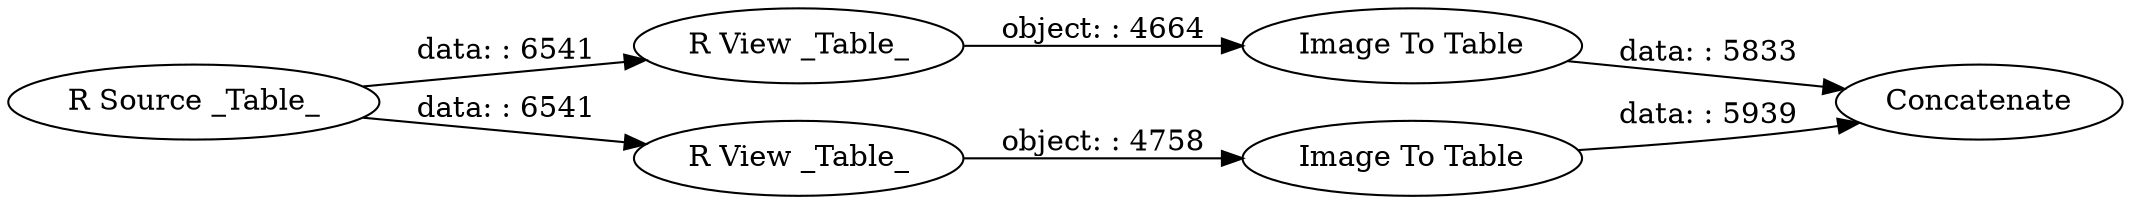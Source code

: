 digraph {
	"-5644343678089674256_44" [label="R Source _Table_"]
	"-5644343678089674256_47" [label="Image To Table"]
	"-5644343678089674256_49" [label=Concatenate]
	"-5644343678089674256_45" [label="R View _Table_"]
	"-5644343678089674256_46" [label="R View _Table_"]
	"-5644343678089674256_48" [label="Image To Table"]
	"-5644343678089674256_44" -> "-5644343678089674256_45" [label="data: : 6541"]
	"-5644343678089674256_48" -> "-5644343678089674256_49" [label="data: : 5939"]
	"-5644343678089674256_47" -> "-5644343678089674256_49" [label="data: : 5833"]
	"-5644343678089674256_44" -> "-5644343678089674256_46" [label="data: : 6541"]
	"-5644343678089674256_45" -> "-5644343678089674256_47" [label="object: : 4664"]
	"-5644343678089674256_46" -> "-5644343678089674256_48" [label="object: : 4758"]
	rankdir=LR
}
